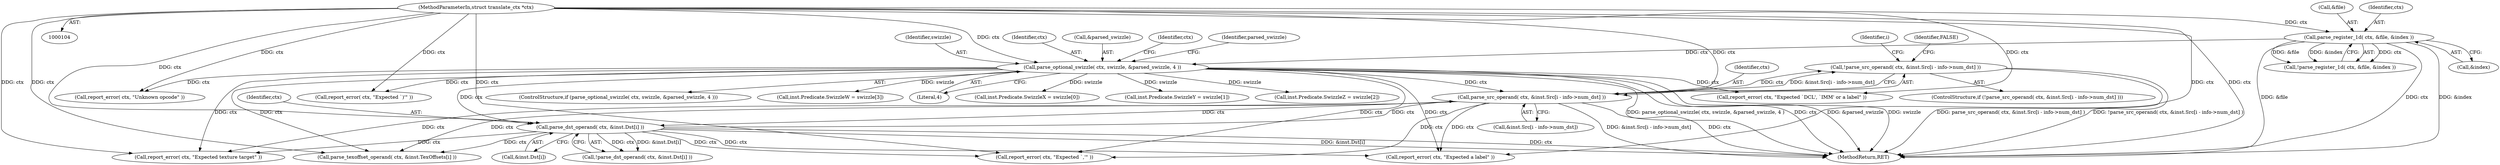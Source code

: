 digraph "0_virglrenderer_28894a30a17a84529be102b21118e55d6c9f23fa@API" {
"1000466" [label="(Call,!parse_src_operand( ctx, &inst.Src[i - info->num_dst] ))"];
"1000467" [label="(Call,parse_src_operand( ctx, &inst.Src[i - info->num_dst] ))"];
"1000443" [label="(Call,parse_dst_operand( ctx, &inst.Dst[i] ))"];
"1000178" [label="(Call,parse_optional_swizzle( ctx, swizzle, &parsed_swizzle, 4 ))"];
"1000169" [label="(Call,parse_register_1d( ctx, &file, &index ))"];
"1000105" [label="(MethodParameterIn,struct translate_ctx *ctx)"];
"1000420" [label="(Call,report_error( ctx, \"Expected `,'\" ))"];
"1000467" [label="(Call,parse_src_operand( ctx, &inst.Src[i - info->num_dst] ))"];
"1000177" [label="(ControlStructure,if (parse_optional_swizzle( ctx, swizzle, &parsed_swizzle, 4 )))"];
"1000466" [label="(Call,!parse_src_operand( ctx, &inst.Src[i - info->num_dst] ))"];
"1000181" [label="(Call,&parsed_swizzle)"];
"1000170" [label="(Identifier,ctx)"];
"1000623" [label="(Call,report_error( ctx, \"Expected a label\" ))"];
"1000468" [label="(Identifier,ctx)"];
"1000228" [label="(Identifier,ctx)"];
"1000524" [label="(Call,report_error( ctx, \"Expected texture target\" ))"];
"1000442" [label="(Call,!parse_dst_operand( ctx, &inst.Dst[i] ))"];
"1000445" [label="(Call,&inst.Dst[i])"];
"1000179" [label="(Identifier,ctx)"];
"1000215" [label="(Call,inst.Predicate.SwizzleW = swizzle[3])"];
"1000171" [label="(Call,&file)"];
"1000566" [label="(Call,parse_texoffset_operand( ctx, &inst.TexOffsets[i] ))"];
"1000169" [label="(Call,parse_register_1d( ctx, &file, &index ))"];
"1000318" [label="(Call,report_error( ctx, \"Unknown opcode\" ))"];
"1000322" [label="(Call,report_error( ctx, \"Expected `DCL', `IMM' or a label\" ))"];
"1000183" [label="(Literal,4)"];
"1000444" [label="(Identifier,ctx)"];
"1000188" [label="(Call,inst.Predicate.SwizzleX = swizzle[0])"];
"1000480" [label="(Identifier,FALSE)"];
"1000168" [label="(Call,!parse_register_1d( ctx, &file, &index ))"];
"1000443" [label="(Call,parse_dst_operand( ctx, &inst.Dst[i] ))"];
"1000197" [label="(Call,inst.Predicate.SwizzleY = swizzle[1])"];
"1000186" [label="(Identifier,parsed_swizzle)"];
"1000465" [label="(ControlStructure,if (!parse_src_operand( ctx, &inst.Src[i - info->num_dst] )))"];
"1000173" [label="(Call,&index)"];
"1000178" [label="(Call,parse_optional_swizzle( ctx, swizzle, &parsed_swizzle, 4 ))"];
"1000206" [label="(Call,inst.Predicate.SwizzleZ = swizzle[2])"];
"1000400" [label="(Identifier,i)"];
"1000680" [label="(MethodReturn,RET)"];
"1000180" [label="(Identifier,swizzle)"];
"1000232" [label="(Call,report_error( ctx, \"Expected `)'\" ))"];
"1000105" [label="(MethodParameterIn,struct translate_ctx *ctx)"];
"1000469" [label="(Call,&inst.Src[i - info->num_dst])"];
"1000466" -> "1000465"  [label="AST: "];
"1000466" -> "1000467"  [label="CFG: "];
"1000467" -> "1000466"  [label="AST: "];
"1000480" -> "1000466"  [label="CFG: "];
"1000400" -> "1000466"  [label="CFG: "];
"1000466" -> "1000680"  [label="DDG: parse_src_operand( ctx, &inst.Src[i - info->num_dst] )"];
"1000466" -> "1000680"  [label="DDG: !parse_src_operand( ctx, &inst.Src[i - info->num_dst] )"];
"1000467" -> "1000466"  [label="DDG: ctx"];
"1000467" -> "1000466"  [label="DDG: &inst.Src[i - info->num_dst]"];
"1000467" -> "1000469"  [label="CFG: "];
"1000468" -> "1000467"  [label="AST: "];
"1000469" -> "1000467"  [label="AST: "];
"1000467" -> "1000680"  [label="DDG: ctx"];
"1000467" -> "1000680"  [label="DDG: &inst.Src[i - info->num_dst]"];
"1000467" -> "1000420"  [label="DDG: ctx"];
"1000467" -> "1000443"  [label="DDG: ctx"];
"1000443" -> "1000467"  [label="DDG: ctx"];
"1000178" -> "1000467"  [label="DDG: ctx"];
"1000105" -> "1000467"  [label="DDG: ctx"];
"1000467" -> "1000524"  [label="DDG: ctx"];
"1000467" -> "1000566"  [label="DDG: ctx"];
"1000467" -> "1000623"  [label="DDG: ctx"];
"1000443" -> "1000442"  [label="AST: "];
"1000443" -> "1000445"  [label="CFG: "];
"1000444" -> "1000443"  [label="AST: "];
"1000445" -> "1000443"  [label="AST: "];
"1000442" -> "1000443"  [label="CFG: "];
"1000443" -> "1000680"  [label="DDG: &inst.Dst[i]"];
"1000443" -> "1000680"  [label="DDG: ctx"];
"1000443" -> "1000420"  [label="DDG: ctx"];
"1000443" -> "1000442"  [label="DDG: ctx"];
"1000443" -> "1000442"  [label="DDG: &inst.Dst[i]"];
"1000178" -> "1000443"  [label="DDG: ctx"];
"1000105" -> "1000443"  [label="DDG: ctx"];
"1000443" -> "1000524"  [label="DDG: ctx"];
"1000443" -> "1000566"  [label="DDG: ctx"];
"1000443" -> "1000623"  [label="DDG: ctx"];
"1000178" -> "1000177"  [label="AST: "];
"1000178" -> "1000183"  [label="CFG: "];
"1000179" -> "1000178"  [label="AST: "];
"1000180" -> "1000178"  [label="AST: "];
"1000181" -> "1000178"  [label="AST: "];
"1000183" -> "1000178"  [label="AST: "];
"1000186" -> "1000178"  [label="CFG: "];
"1000228" -> "1000178"  [label="CFG: "];
"1000178" -> "1000680"  [label="DDG: parse_optional_swizzle( ctx, swizzle, &parsed_swizzle, 4 )"];
"1000178" -> "1000680"  [label="DDG: ctx"];
"1000178" -> "1000680"  [label="DDG: &parsed_swizzle"];
"1000178" -> "1000680"  [label="DDG: swizzle"];
"1000169" -> "1000178"  [label="DDG: ctx"];
"1000105" -> "1000178"  [label="DDG: ctx"];
"1000178" -> "1000188"  [label="DDG: swizzle"];
"1000178" -> "1000197"  [label="DDG: swizzle"];
"1000178" -> "1000206"  [label="DDG: swizzle"];
"1000178" -> "1000215"  [label="DDG: swizzle"];
"1000178" -> "1000232"  [label="DDG: ctx"];
"1000178" -> "1000318"  [label="DDG: ctx"];
"1000178" -> "1000322"  [label="DDG: ctx"];
"1000178" -> "1000420"  [label="DDG: ctx"];
"1000178" -> "1000524"  [label="DDG: ctx"];
"1000178" -> "1000566"  [label="DDG: ctx"];
"1000178" -> "1000623"  [label="DDG: ctx"];
"1000169" -> "1000168"  [label="AST: "];
"1000169" -> "1000173"  [label="CFG: "];
"1000170" -> "1000169"  [label="AST: "];
"1000171" -> "1000169"  [label="AST: "];
"1000173" -> "1000169"  [label="AST: "];
"1000168" -> "1000169"  [label="CFG: "];
"1000169" -> "1000680"  [label="DDG: &index"];
"1000169" -> "1000680"  [label="DDG: &file"];
"1000169" -> "1000680"  [label="DDG: ctx"];
"1000169" -> "1000168"  [label="DDG: ctx"];
"1000169" -> "1000168"  [label="DDG: &file"];
"1000169" -> "1000168"  [label="DDG: &index"];
"1000105" -> "1000169"  [label="DDG: ctx"];
"1000105" -> "1000104"  [label="AST: "];
"1000105" -> "1000680"  [label="DDG: ctx"];
"1000105" -> "1000232"  [label="DDG: ctx"];
"1000105" -> "1000318"  [label="DDG: ctx"];
"1000105" -> "1000322"  [label="DDG: ctx"];
"1000105" -> "1000420"  [label="DDG: ctx"];
"1000105" -> "1000524"  [label="DDG: ctx"];
"1000105" -> "1000566"  [label="DDG: ctx"];
"1000105" -> "1000623"  [label="DDG: ctx"];
}
